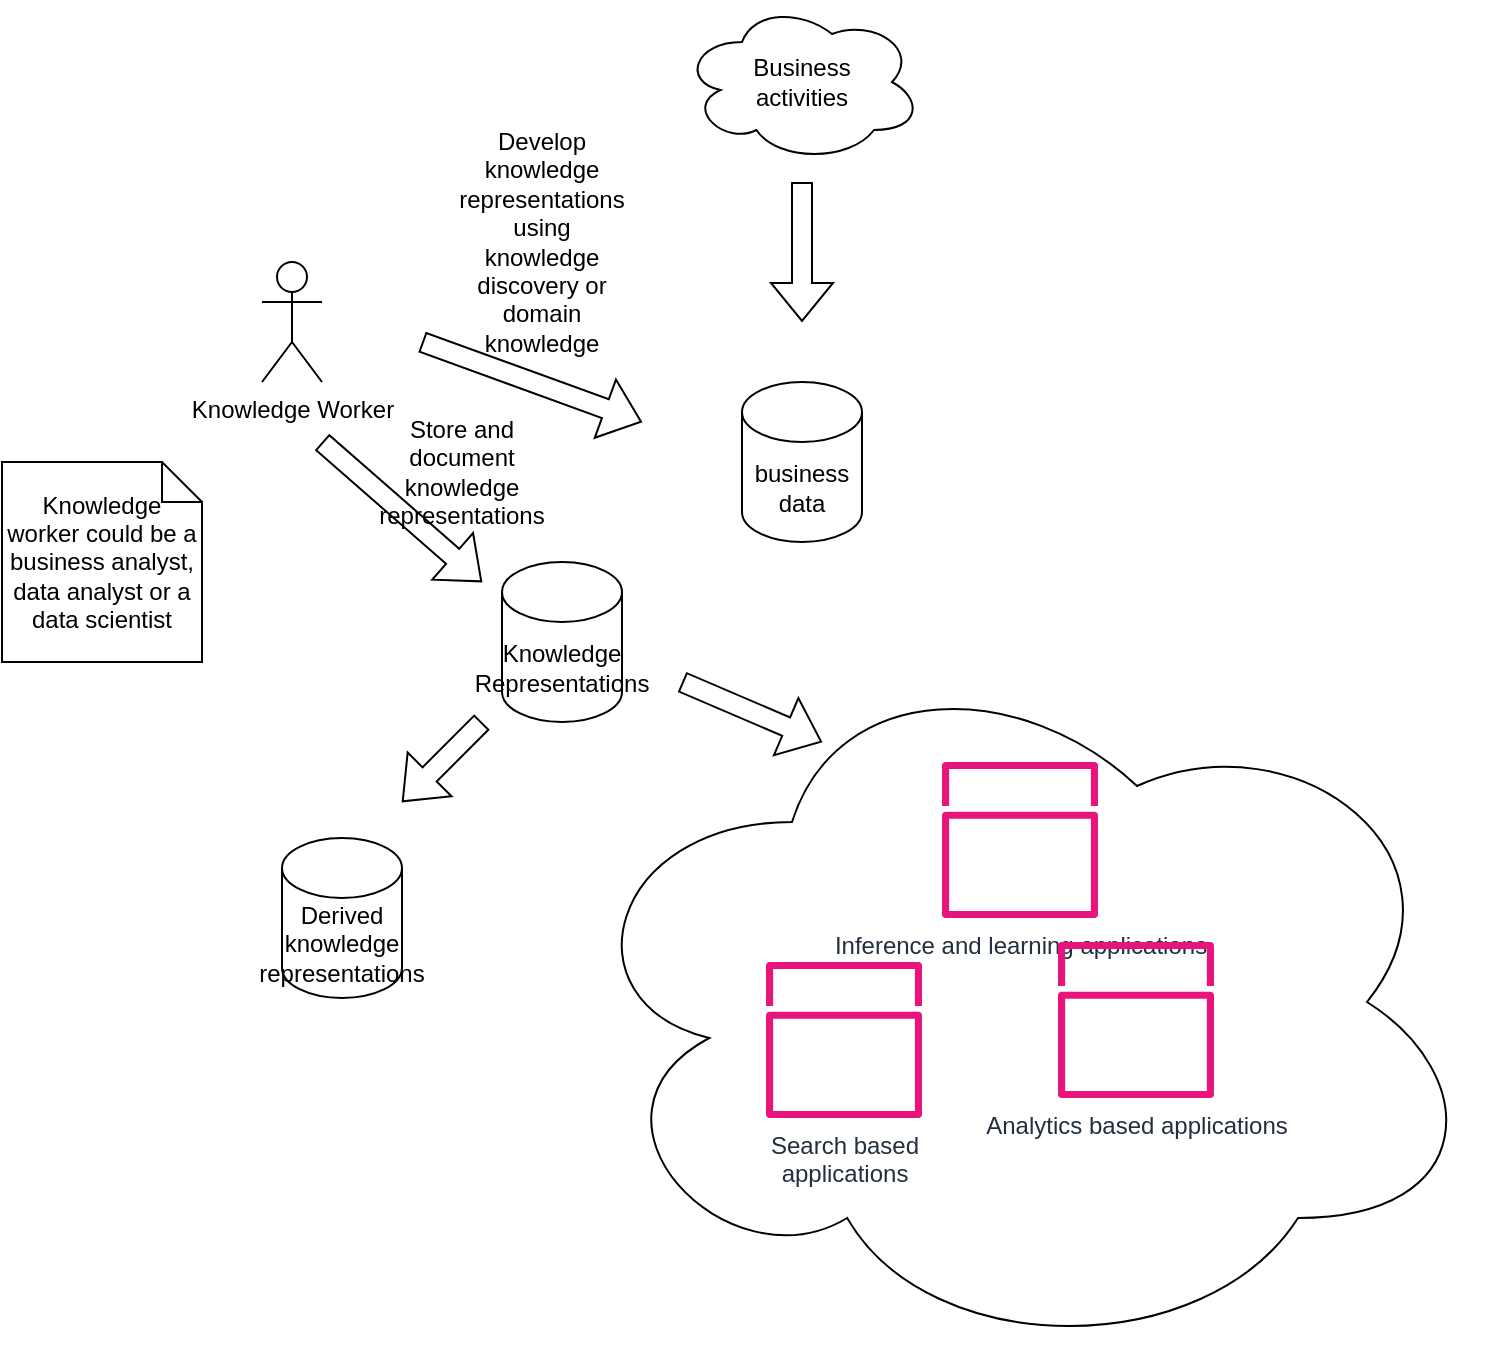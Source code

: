 <mxfile version="23.0.0" type="google">
  <diagram name="Page-1" id="5GCted5j3rbzeZeTXfED">
    <mxGraphModel dx="937" dy="684" grid="1" gridSize="10" guides="1" tooltips="1" connect="1" arrows="1" fold="1" page="1" pageScale="1" pageWidth="827" pageHeight="1169" math="0" shadow="0">
      <root>
        <mxCell id="0" />
        <mxCell id="1" parent="0" />
        <mxCell id="cQDcbFLSpN2fuzQOIdX7-35" value="" style="group" vertex="1" connectable="0" parent="1">
          <mxGeometry x="60" y="80" width="740" height="680" as="geometry" />
        </mxCell>
        <mxCell id="cQDcbFLSpN2fuzQOIdX7-23" value="" style="ellipse;shape=cloud;whiteSpace=wrap;html=1;" vertex="1" parent="cQDcbFLSpN2fuzQOIdX7-35">
          <mxGeometry x="280" y="320" width="460" height="360" as="geometry" />
        </mxCell>
        <mxCell id="cQDcbFLSpN2fuzQOIdX7-1" value="Knowledge Worker" style="shape=umlActor;verticalLabelPosition=bottom;verticalAlign=top;html=1;outlineConnect=0;" vertex="1" parent="cQDcbFLSpN2fuzQOIdX7-35">
          <mxGeometry x="130" y="130" width="30" height="60" as="geometry" />
        </mxCell>
        <mxCell id="cQDcbFLSpN2fuzQOIdX7-3" value="Business&lt;br&gt;activities" style="ellipse;shape=cloud;whiteSpace=wrap;html=1;" vertex="1" parent="cQDcbFLSpN2fuzQOIdX7-35">
          <mxGeometry x="340" width="120" height="80" as="geometry" />
        </mxCell>
        <mxCell id="cQDcbFLSpN2fuzQOIdX7-4" value="business&lt;br&gt;data" style="shape=cylinder3;whiteSpace=wrap;html=1;boundedLbl=1;backgroundOutline=1;size=15;" vertex="1" parent="cQDcbFLSpN2fuzQOIdX7-35">
          <mxGeometry x="370" y="190" width="60" height="80" as="geometry" />
        </mxCell>
        <mxCell id="cQDcbFLSpN2fuzQOIdX7-5" value="" style="shape=flexArrow;endArrow=classic;html=1;rounded=0;" edge="1" parent="cQDcbFLSpN2fuzQOIdX7-35">
          <mxGeometry width="50" height="50" relative="1" as="geometry">
            <mxPoint x="400" y="90" as="sourcePoint" />
            <mxPoint x="400" y="160" as="targetPoint" />
          </mxGeometry>
        </mxCell>
        <mxCell id="cQDcbFLSpN2fuzQOIdX7-6" value="" style="shape=flexArrow;endArrow=classic;html=1;rounded=0;" edge="1" parent="cQDcbFLSpN2fuzQOIdX7-35">
          <mxGeometry width="50" height="50" relative="1" as="geometry">
            <mxPoint x="210" y="170" as="sourcePoint" />
            <mxPoint x="320" y="210" as="targetPoint" />
          </mxGeometry>
        </mxCell>
        <mxCell id="cQDcbFLSpN2fuzQOIdX7-7" value="Knowledge&lt;br&gt;Representations" style="shape=cylinder3;whiteSpace=wrap;html=1;boundedLbl=1;backgroundOutline=1;size=15;" vertex="1" parent="cQDcbFLSpN2fuzQOIdX7-35">
          <mxGeometry x="250" y="280" width="60" height="80" as="geometry" />
        </mxCell>
        <mxCell id="cQDcbFLSpN2fuzQOIdX7-10" value="Develop&lt;br&gt;knowledge&lt;br&gt;representations using knowledge discovery or domain knowledge" style="text;html=1;strokeColor=none;fillColor=none;align=center;verticalAlign=middle;whiteSpace=wrap;rounded=0;" vertex="1" parent="cQDcbFLSpN2fuzQOIdX7-35">
          <mxGeometry x="240" y="100" width="60" height="40" as="geometry" />
        </mxCell>
        <mxCell id="cQDcbFLSpN2fuzQOIdX7-12" value="" style="shape=flexArrow;endArrow=classic;html=1;rounded=0;" edge="1" parent="cQDcbFLSpN2fuzQOIdX7-35">
          <mxGeometry width="50" height="50" relative="1" as="geometry">
            <mxPoint x="160" y="220" as="sourcePoint" />
            <mxPoint x="240" y="290" as="targetPoint" />
          </mxGeometry>
        </mxCell>
        <mxCell id="cQDcbFLSpN2fuzQOIdX7-13" value="Store and&lt;br&gt;document&lt;br&gt;knowledge representations" style="text;html=1;strokeColor=none;fillColor=none;align=center;verticalAlign=middle;whiteSpace=wrap;rounded=0;" vertex="1" parent="cQDcbFLSpN2fuzQOIdX7-35">
          <mxGeometry x="200" y="220" width="60" height="30" as="geometry" />
        </mxCell>
        <mxCell id="cQDcbFLSpN2fuzQOIdX7-14" value="Inference and learning applications" style="sketch=0;outlineConnect=0;fontColor=#232F3E;gradientColor=none;fillColor=#E7157B;strokeColor=none;dashed=0;verticalLabelPosition=bottom;verticalAlign=top;align=center;html=1;fontSize=12;fontStyle=0;aspect=fixed;pointerEvents=1;shape=mxgraph.aws4.opsworks_apps;" vertex="1" parent="cQDcbFLSpN2fuzQOIdX7-35">
          <mxGeometry x="470" y="380" width="78" height="78" as="geometry" />
        </mxCell>
        <mxCell id="cQDcbFLSpN2fuzQOIdX7-15" value="" style="shape=flexArrow;endArrow=classic;html=1;rounded=0;" edge="1" parent="cQDcbFLSpN2fuzQOIdX7-35">
          <mxGeometry width="50" height="50" relative="1" as="geometry">
            <mxPoint x="340" y="340" as="sourcePoint" />
            <mxPoint x="410" y="370" as="targetPoint" />
          </mxGeometry>
        </mxCell>
        <mxCell id="cQDcbFLSpN2fuzQOIdX7-16" value="Search based&lt;br style=&quot;border-color: var(--border-color);&quot;&gt;applications" style="sketch=0;outlineConnect=0;fontColor=#232F3E;gradientColor=none;fillColor=#E7157B;strokeColor=none;dashed=0;verticalLabelPosition=bottom;verticalAlign=top;align=center;html=1;fontSize=12;fontStyle=0;aspect=fixed;pointerEvents=1;shape=mxgraph.aws4.opsworks_apps;" vertex="1" parent="cQDcbFLSpN2fuzQOIdX7-35">
          <mxGeometry x="382" y="480" width="78" height="78" as="geometry" />
        </mxCell>
        <mxCell id="cQDcbFLSpN2fuzQOIdX7-20" value="Analytics based applications" style="sketch=0;outlineConnect=0;fontColor=#232F3E;gradientColor=none;fillColor=#E7157B;strokeColor=none;dashed=0;verticalLabelPosition=bottom;verticalAlign=top;align=center;html=1;fontSize=12;fontStyle=0;aspect=fixed;pointerEvents=1;shape=mxgraph.aws4.opsworks_apps;" vertex="1" parent="cQDcbFLSpN2fuzQOIdX7-35">
          <mxGeometry x="528" y="470" width="78" height="78" as="geometry" />
        </mxCell>
        <mxCell id="cQDcbFLSpN2fuzQOIdX7-24" value="Derived&lt;br&gt;knowledge&lt;br&gt;representations" style="shape=cylinder3;whiteSpace=wrap;html=1;boundedLbl=1;backgroundOutline=1;size=15;" vertex="1" parent="cQDcbFLSpN2fuzQOIdX7-35">
          <mxGeometry x="140" y="418" width="60" height="80" as="geometry" />
        </mxCell>
        <mxCell id="cQDcbFLSpN2fuzQOIdX7-25" value="" style="shape=flexArrow;endArrow=classic;html=1;rounded=0;" edge="1" parent="cQDcbFLSpN2fuzQOIdX7-35">
          <mxGeometry width="50" height="50" relative="1" as="geometry">
            <mxPoint x="240" y="360" as="sourcePoint" />
            <mxPoint x="200" y="400" as="targetPoint" />
          </mxGeometry>
        </mxCell>
        <mxCell id="cQDcbFLSpN2fuzQOIdX7-34" value="Knowledge worker could be a business analyst, data analyst or a data scientist" style="shape=note;size=20;whiteSpace=wrap;html=1;" vertex="1" parent="cQDcbFLSpN2fuzQOIdX7-35">
          <mxGeometry y="230" width="100" height="100" as="geometry" />
        </mxCell>
      </root>
    </mxGraphModel>
  </diagram>
</mxfile>
